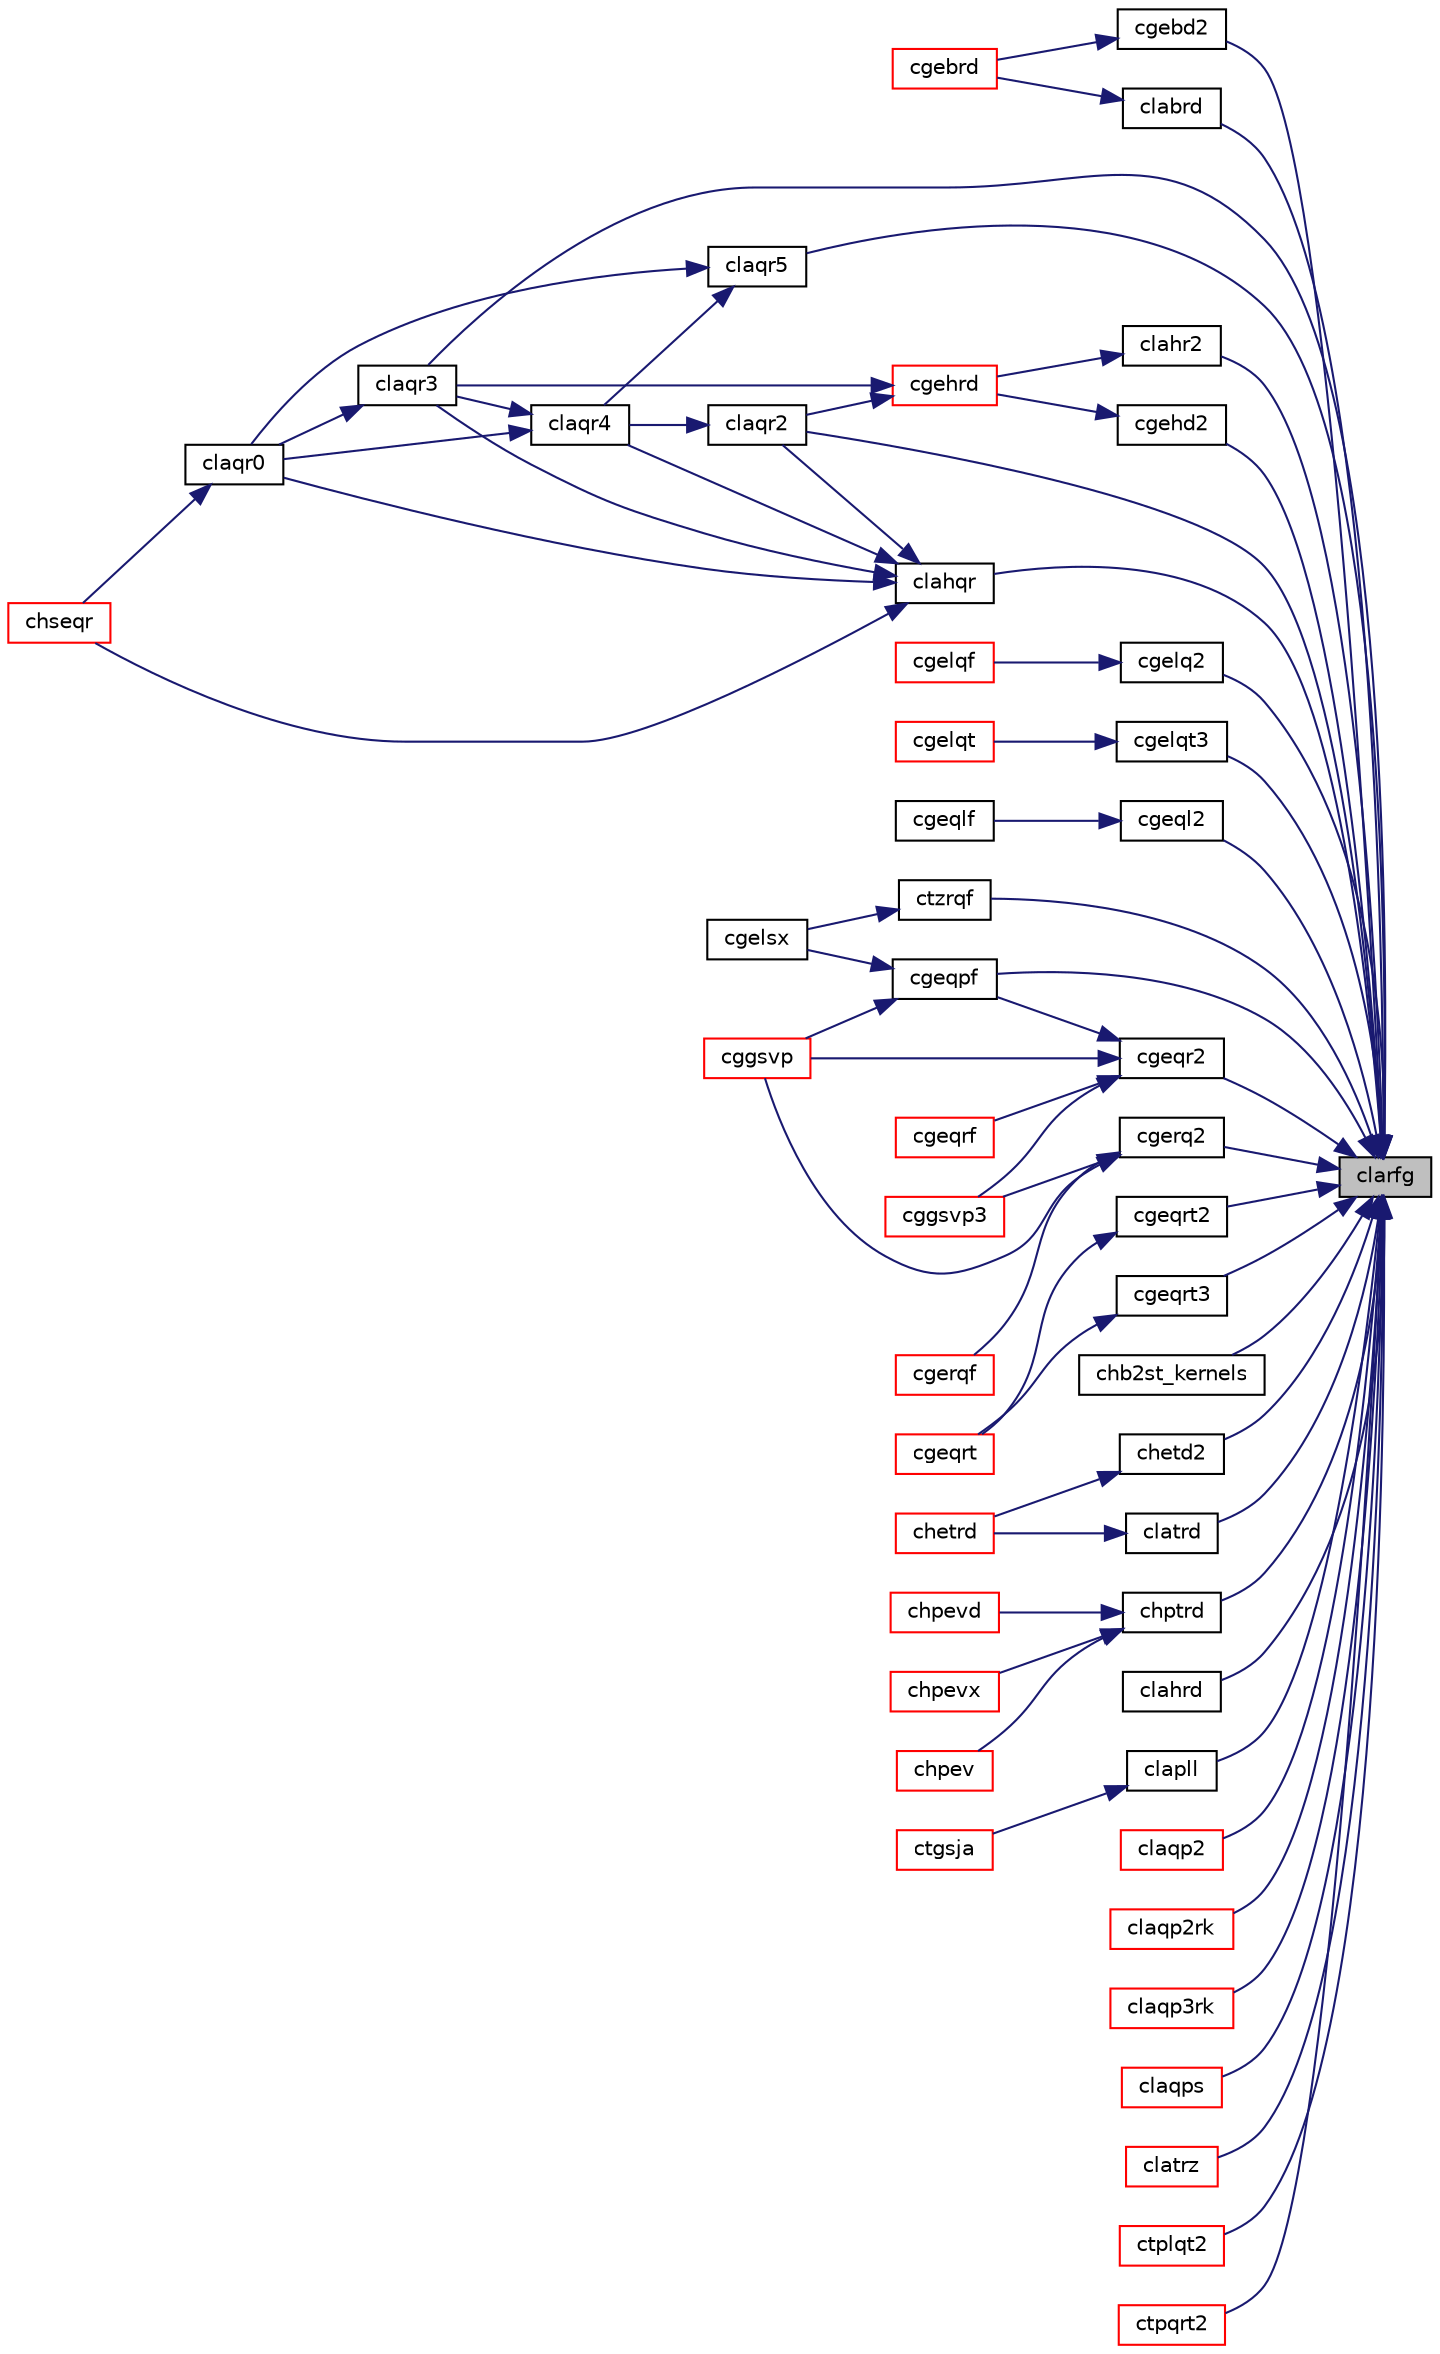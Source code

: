 digraph "clarfg"
{
 // LATEX_PDF_SIZE
  edge [fontname="Helvetica",fontsize="10",labelfontname="Helvetica",labelfontsize="10"];
  node [fontname="Helvetica",fontsize="10",shape=record];
  rankdir="RL";
  Node1 [label="clarfg",height=0.2,width=0.4,color="black", fillcolor="grey75", style="filled", fontcolor="black",tooltip="CLARFG generates an elementary reflector (Householder matrix)."];
  Node1 -> Node2 [dir="back",color="midnightblue",fontsize="10",style="solid",fontname="Helvetica"];
  Node2 [label="cgebd2",height=0.2,width=0.4,color="black", fillcolor="white", style="filled",URL="$cgebd2_8f.html#a3066386c9875ffe61cb0f8299012360a",tooltip="CGEBD2 reduces a general matrix to bidiagonal form using an unblocked algorithm."];
  Node2 -> Node3 [dir="back",color="midnightblue",fontsize="10",style="solid",fontname="Helvetica"];
  Node3 [label="cgebrd",height=0.2,width=0.4,color="red", fillcolor="white", style="filled",URL="$cgebrd_8f.html#a9f4ec4d67a5ab8355936f6252defa8f5",tooltip="CGEBRD"];
  Node1 -> Node12 [dir="back",color="midnightblue",fontsize="10",style="solid",fontname="Helvetica"];
  Node12 [label="cgehd2",height=0.2,width=0.4,color="black", fillcolor="white", style="filled",URL="$cgehd2_8f.html#a4fdab2d1a2dd6e2218ea983a24c1c686",tooltip="CGEHD2 reduces a general square matrix to upper Hessenberg form using an unblocked algorithm."];
  Node12 -> Node13 [dir="back",color="midnightblue",fontsize="10",style="solid",fontname="Helvetica"];
  Node13 [label="cgehrd",height=0.2,width=0.4,color="red", fillcolor="white", style="filled",URL="$cgehrd_8f.html#a28cec12d94bb8978d75179b26a74adb2",tooltip="CGEHRD"];
  Node13 -> Node18 [dir="back",color="midnightblue",fontsize="10",style="solid",fontname="Helvetica"];
  Node18 [label="claqr2",height=0.2,width=0.4,color="black", fillcolor="white", style="filled",URL="$claqr2_8f.html#a85a58eb7c62a7f48f0bf2df90969758e",tooltip="CLAQR2 performs the unitary similarity transformation of a Hessenberg matrix to detect and deflate fu..."];
  Node18 -> Node19 [dir="back",color="midnightblue",fontsize="10",style="solid",fontname="Helvetica"];
  Node19 [label="claqr4",height=0.2,width=0.4,color="black", fillcolor="white", style="filled",URL="$claqr4_8f.html#aa64d58da424edf99ec94401802c0abd0",tooltip="CLAQR4 computes the eigenvalues of a Hessenberg matrix, and optionally the matrices from the Schur de..."];
  Node19 -> Node20 [dir="back",color="midnightblue",fontsize="10",style="solid",fontname="Helvetica"];
  Node20 [label="claqr0",height=0.2,width=0.4,color="black", fillcolor="white", style="filled",URL="$claqr0_8f.html#a4933184366bee4974ea87a9664bcaf8f",tooltip="CLAQR0 computes the eigenvalues of a Hessenberg matrix, and optionally the matrices from the Schur de..."];
  Node20 -> Node21 [dir="back",color="midnightblue",fontsize="10",style="solid",fontname="Helvetica"];
  Node21 [label="chseqr",height=0.2,width=0.4,color="red", fillcolor="white", style="filled",URL="$chseqr_8f.html#ac942d4e00d833830e58c722d270621c8",tooltip="CHSEQR"];
  Node19 -> Node22 [dir="back",color="midnightblue",fontsize="10",style="solid",fontname="Helvetica"];
  Node22 [label="claqr3",height=0.2,width=0.4,color="black", fillcolor="white", style="filled",URL="$claqr3_8f.html#aa7abd9baec48ad30e2e28fc8cc236a1e",tooltip="CLAQR3 performs the unitary similarity transformation of a Hessenberg matrix to detect and deflate fu..."];
  Node22 -> Node20 [dir="back",color="midnightblue",fontsize="10",style="solid",fontname="Helvetica"];
  Node13 -> Node22 [dir="back",color="midnightblue",fontsize="10",style="solid",fontname="Helvetica"];
  Node1 -> Node23 [dir="back",color="midnightblue",fontsize="10",style="solid",fontname="Helvetica"];
  Node23 [label="cgelq2",height=0.2,width=0.4,color="black", fillcolor="white", style="filled",URL="$cgelq2_8f.html#af5aa309786b736467fe6b2353695883f",tooltip="CGELQ2 computes the LQ factorization of a general rectangular matrix using an unblocked algorithm."];
  Node23 -> Node24 [dir="back",color="midnightblue",fontsize="10",style="solid",fontname="Helvetica"];
  Node24 [label="cgelqf",height=0.2,width=0.4,color="red", fillcolor="white", style="filled",URL="$cgelqf_8f.html#ad670e88141738afef1b5580a33e6750f",tooltip="CGELQF"];
  Node1 -> Node35 [dir="back",color="midnightblue",fontsize="10",style="solid",fontname="Helvetica"];
  Node35 [label="cgelqt3",height=0.2,width=0.4,color="black", fillcolor="white", style="filled",URL="$cgelqt3_8f.html#abb576e6f096eb7b999a4ec2f97e59bc2",tooltip="CGELQT3"];
  Node35 -> Node36 [dir="back",color="midnightblue",fontsize="10",style="solid",fontname="Helvetica"];
  Node36 [label="cgelqt",height=0.2,width=0.4,color="red", fillcolor="white", style="filled",URL="$cgelqt_8f.html#a1a3e42d2dea189bfdd5ca5de2a0439e7",tooltip="CGELQT"];
  Node1 -> Node41 [dir="back",color="midnightblue",fontsize="10",style="solid",fontname="Helvetica"];
  Node41 [label="cgeql2",height=0.2,width=0.4,color="black", fillcolor="white", style="filled",URL="$cgeql2_8f.html#a836bdb9b249392a6b4d70ba1e688b247",tooltip="CGEQL2 computes the QL factorization of a general rectangular matrix using an unblocked algorithm."];
  Node41 -> Node42 [dir="back",color="midnightblue",fontsize="10",style="solid",fontname="Helvetica"];
  Node42 [label="cgeqlf",height=0.2,width=0.4,color="black", fillcolor="white", style="filled",URL="$cgeqlf_8f.html#a085bbc018c80dcb9db6bac7f1edb0d5e",tooltip="CGEQLF"];
  Node1 -> Node43 [dir="back",color="midnightblue",fontsize="10",style="solid",fontname="Helvetica"];
  Node43 [label="cgeqpf",height=0.2,width=0.4,color="black", fillcolor="white", style="filled",URL="$cgeqpf_8f.html#ab3dc4404de0aff42eebca8b7bc8de6f3",tooltip="CGEQPF"];
  Node43 -> Node44 [dir="back",color="midnightblue",fontsize="10",style="solid",fontname="Helvetica"];
  Node44 [label="cgelsx",height=0.2,width=0.4,color="black", fillcolor="white", style="filled",URL="$cgelsx_8f.html#a3c220cf53bd0e63da90633205a6b1db2",tooltip="CGELSX solves overdetermined or underdetermined systems for GE matrices"];
  Node43 -> Node45 [dir="back",color="midnightblue",fontsize="10",style="solid",fontname="Helvetica"];
  Node45 [label="cggsvp",height=0.2,width=0.4,color="red", fillcolor="white", style="filled",URL="$cggsvp_8f.html#a4b549630343b55f63bdffaef2c3e18e2",tooltip="CGGSVP"];
  Node1 -> Node47 [dir="back",color="midnightblue",fontsize="10",style="solid",fontname="Helvetica"];
  Node47 [label="cgeqr2",height=0.2,width=0.4,color="black", fillcolor="white", style="filled",URL="$cgeqr2_8f.html#a134d9e0dc9857945b85acc090ca19ade",tooltip="CGEQR2 computes the QR factorization of a general rectangular matrix using an unblocked algorithm."];
  Node47 -> Node43 [dir="back",color="midnightblue",fontsize="10",style="solid",fontname="Helvetica"];
  Node47 -> Node48 [dir="back",color="midnightblue",fontsize="10",style="solid",fontname="Helvetica"];
  Node48 [label="cgeqrf",height=0.2,width=0.4,color="red", fillcolor="white", style="filled",URL="$cgeqrf_8f.html#a333680795e2818318a1c6f6d1a503722",tooltip="CGEQRF"];
  Node47 -> Node45 [dir="back",color="midnightblue",fontsize="10",style="solid",fontname="Helvetica"];
  Node47 -> Node53 [dir="back",color="midnightblue",fontsize="10",style="solid",fontname="Helvetica"];
  Node53 [label="cggsvp3",height=0.2,width=0.4,color="red", fillcolor="white", style="filled",URL="$cggsvp3_8f.html#a92b4f0ed1816bbcba4d325fe96af9fe3",tooltip="CGGSVP3"];
  Node1 -> Node64 [dir="back",color="midnightblue",fontsize="10",style="solid",fontname="Helvetica"];
  Node64 [label="cgeqrt2",height=0.2,width=0.4,color="black", fillcolor="white", style="filled",URL="$cgeqrt2_8f.html#ad4ad3f605b1a33a24e9f4adc82fc0d51",tooltip="CGEQRT2 computes a QR factorization of a general real or complex matrix using the compact WY represen..."];
  Node64 -> Node65 [dir="back",color="midnightblue",fontsize="10",style="solid",fontname="Helvetica"];
  Node65 [label="cgeqrt",height=0.2,width=0.4,color="red", fillcolor="white", style="filled",URL="$cgeqrt_8f.html#af7103c1ce604baf7b0f7946496a72baf",tooltip="CGEQRT"];
  Node1 -> Node69 [dir="back",color="midnightblue",fontsize="10",style="solid",fontname="Helvetica"];
  Node69 [label="cgeqrt3",height=0.2,width=0.4,color="black", fillcolor="white", style="filled",URL="$cgeqrt3_8f.html#a3ce7c8f1eb723ddba558d46a3e518635",tooltip="CGEQRT3 recursively computes a QR factorization of a general real or complex matrix using the compact..."];
  Node69 -> Node65 [dir="back",color="midnightblue",fontsize="10",style="solid",fontname="Helvetica"];
  Node1 -> Node70 [dir="back",color="midnightblue",fontsize="10",style="solid",fontname="Helvetica"];
  Node70 [label="cgerq2",height=0.2,width=0.4,color="black", fillcolor="white", style="filled",URL="$cgerq2_8f.html#a6e2b93235b0ed01d7ddb3fa293e9c45d",tooltip="CGERQ2 computes the RQ factorization of a general rectangular matrix using an unblocked algorithm."];
  Node70 -> Node71 [dir="back",color="midnightblue",fontsize="10",style="solid",fontname="Helvetica"];
  Node71 [label="cgerqf",height=0.2,width=0.4,color="red", fillcolor="white", style="filled",URL="$cgerqf_8f.html#a41b858b70f94d64cf34df25b287f1af8",tooltip="CGERQF"];
  Node70 -> Node45 [dir="back",color="midnightblue",fontsize="10",style="solid",fontname="Helvetica"];
  Node70 -> Node53 [dir="back",color="midnightblue",fontsize="10",style="solid",fontname="Helvetica"];
  Node1 -> Node72 [dir="back",color="midnightblue",fontsize="10",style="solid",fontname="Helvetica"];
  Node72 [label="chb2st_kernels",height=0.2,width=0.4,color="black", fillcolor="white", style="filled",URL="$chb2st__kernels_8f.html#a41dea4d9dc840f27edd60949f1dc1e95",tooltip="CHB2ST_KERNELS"];
  Node1 -> Node73 [dir="back",color="midnightblue",fontsize="10",style="solid",fontname="Helvetica"];
  Node73 [label="chetd2",height=0.2,width=0.4,color="black", fillcolor="white", style="filled",URL="$chetd2_8f.html#a4a93e0522d4d3aa68c54c9b6ebdfbce9",tooltip="CHETD2 reduces a Hermitian matrix to real symmetric tridiagonal form by an unitary similarity transfo..."];
  Node73 -> Node74 [dir="back",color="midnightblue",fontsize="10",style="solid",fontname="Helvetica"];
  Node74 [label="chetrd",height=0.2,width=0.4,color="red", fillcolor="white", style="filled",URL="$chetrd_8f.html#afacb74520e4816c134bc0b2ff61d25f1",tooltip="CHETRD"];
  Node1 -> Node82 [dir="back",color="midnightblue",fontsize="10",style="solid",fontname="Helvetica"];
  Node82 [label="chptrd",height=0.2,width=0.4,color="black", fillcolor="white", style="filled",URL="$chptrd_8f.html#a1b8890cb83b27c4a5699ddcc779a2c0f",tooltip="CHPTRD"];
  Node82 -> Node83 [dir="back",color="midnightblue",fontsize="10",style="solid",fontname="Helvetica"];
  Node83 [label="chpev",height=0.2,width=0.4,color="red", fillcolor="white", style="filled",URL="$chpev_8f.html#a2b95e0e93b0800ce9640b9f3751b5793",tooltip="CHPEV computes the eigenvalues and, optionally, the left and/or right eigenvectors for OTHER matrices"];
  Node82 -> Node85 [dir="back",color="midnightblue",fontsize="10",style="solid",fontname="Helvetica"];
  Node85 [label="chpevd",height=0.2,width=0.4,color="red", fillcolor="white", style="filled",URL="$chpevd_8f.html#ae9a6d7c0d0e9908ee1586104c84760dc",tooltip="CHPEVD computes the eigenvalues and, optionally, the left and/or right eigenvectors for OTHER matrice..."];
  Node82 -> Node87 [dir="back",color="midnightblue",fontsize="10",style="solid",fontname="Helvetica"];
  Node87 [label="chpevx",height=0.2,width=0.4,color="red", fillcolor="white", style="filled",URL="$chpevx_8f.html#ae8af67b404d7c0f3cfc568c56c4e239b",tooltip="CHPEVX computes the eigenvalues and, optionally, the left and/or right eigenvectors for OTHER matrice..."];
  Node1 -> Node89 [dir="back",color="midnightblue",fontsize="10",style="solid",fontname="Helvetica"];
  Node89 [label="clabrd",height=0.2,width=0.4,color="black", fillcolor="white", style="filled",URL="$clabrd_8f.html#a2c44f4f0e40d70261beb2236d3df22d7",tooltip="CLABRD reduces the first nb rows and columns of a general matrix to a bidiagonal form."];
  Node89 -> Node3 [dir="back",color="midnightblue",fontsize="10",style="solid",fontname="Helvetica"];
  Node1 -> Node90 [dir="back",color="midnightblue",fontsize="10",style="solid",fontname="Helvetica"];
  Node90 [label="clahqr",height=0.2,width=0.4,color="black", fillcolor="white", style="filled",URL="$clahqr_8f.html#adcbbd5854890ff535070cb8477b9dfb6",tooltip="CLAHQR computes the eigenvalues and Schur factorization of an upper Hessenberg matrix,..."];
  Node90 -> Node21 [dir="back",color="midnightblue",fontsize="10",style="solid",fontname="Helvetica"];
  Node90 -> Node20 [dir="back",color="midnightblue",fontsize="10",style="solid",fontname="Helvetica"];
  Node90 -> Node18 [dir="back",color="midnightblue",fontsize="10",style="solid",fontname="Helvetica"];
  Node90 -> Node22 [dir="back",color="midnightblue",fontsize="10",style="solid",fontname="Helvetica"];
  Node90 -> Node19 [dir="back",color="midnightblue",fontsize="10",style="solid",fontname="Helvetica"];
  Node1 -> Node91 [dir="back",color="midnightblue",fontsize="10",style="solid",fontname="Helvetica"];
  Node91 [label="clahr2",height=0.2,width=0.4,color="black", fillcolor="white", style="filled",URL="$clahr2_8f.html#a7ac7544313faffcaafacecb67969e587",tooltip="CLAHR2 reduces the specified number of first columns of a general rectangular matrix A so that elemen..."];
  Node91 -> Node13 [dir="back",color="midnightblue",fontsize="10",style="solid",fontname="Helvetica"];
  Node1 -> Node92 [dir="back",color="midnightblue",fontsize="10",style="solid",fontname="Helvetica"];
  Node92 [label="clahrd",height=0.2,width=0.4,color="black", fillcolor="white", style="filled",URL="$clahrd_8f.html#aa426c7951b1919de36cd6ddbc29b9a58",tooltip="CLAHRD reduces the first nb columns of a general rectangular matrix A so that elements below the k-th..."];
  Node1 -> Node93 [dir="back",color="midnightblue",fontsize="10",style="solid",fontname="Helvetica"];
  Node93 [label="clapll",height=0.2,width=0.4,color="black", fillcolor="white", style="filled",URL="$clapll_8f.html#aad2bd9b944412d562d4f5886198b42ed",tooltip="CLAPLL measures the linear dependence of two vectors."];
  Node93 -> Node94 [dir="back",color="midnightblue",fontsize="10",style="solid",fontname="Helvetica"];
  Node94 [label="ctgsja",height=0.2,width=0.4,color="red", fillcolor="white", style="filled",URL="$ctgsja_8f.html#adc1cdf53766720a2d1d85f9186f059c1",tooltip="CTGSJA"];
  Node1 -> Node95 [dir="back",color="midnightblue",fontsize="10",style="solid",fontname="Helvetica"];
  Node95 [label="claqp2",height=0.2,width=0.4,color="red", fillcolor="white", style="filled",URL="$claqp2_8f.html#a7f8a4e460d67969566c16fd87c40da7f",tooltip="CLAQP2 computes a QR factorization with column pivoting of the matrix block."];
  Node1 -> Node96 [dir="back",color="midnightblue",fontsize="10",style="solid",fontname="Helvetica"];
  Node96 [label="claqp2rk",height=0.2,width=0.4,color="red", fillcolor="white", style="filled",URL="$claqp2rk_8f.html#aac818a086712f1167265646fdd7f2b5c",tooltip="CLAQP2RK computes truncated QR factorization with column pivoting of a complex matrix block using Lev..."];
  Node1 -> Node98 [dir="back",color="midnightblue",fontsize="10",style="solid",fontname="Helvetica"];
  Node98 [label="claqp3rk",height=0.2,width=0.4,color="red", fillcolor="white", style="filled",URL="$claqp3rk_8f.html#a845eb07289833f21bc4d8c61ecb6b6f0",tooltip="CLAQP3RK computes a step of truncated QR factorization with column pivoting of a complex m-by-n matri..."];
  Node1 -> Node99 [dir="back",color="midnightblue",fontsize="10",style="solid",fontname="Helvetica"];
  Node99 [label="claqps",height=0.2,width=0.4,color="red", fillcolor="white", style="filled",URL="$claqps_8f.html#ab49e6140e8e4e82cb86ee10aa6c8a49a",tooltip="CLAQPS computes a step of QR factorization with column pivoting of a real m-by-n matrix A by using BL..."];
  Node1 -> Node18 [dir="back",color="midnightblue",fontsize="10",style="solid",fontname="Helvetica"];
  Node1 -> Node22 [dir="back",color="midnightblue",fontsize="10",style="solid",fontname="Helvetica"];
  Node1 -> Node100 [dir="back",color="midnightblue",fontsize="10",style="solid",fontname="Helvetica"];
  Node100 [label="claqr5",height=0.2,width=0.4,color="black", fillcolor="white", style="filled",URL="$claqr5_8f.html#a1c97d7cbd416671ed877fc5489dec086",tooltip="CLAQR5 performs a single small-bulge multi-shift QR sweep."];
  Node100 -> Node20 [dir="back",color="midnightblue",fontsize="10",style="solid",fontname="Helvetica"];
  Node100 -> Node19 [dir="back",color="midnightblue",fontsize="10",style="solid",fontname="Helvetica"];
  Node1 -> Node101 [dir="back",color="midnightblue",fontsize="10",style="solid",fontname="Helvetica"];
  Node101 [label="clatrd",height=0.2,width=0.4,color="black", fillcolor="white", style="filled",URL="$clatrd_8f.html#a696706ee9b77b41803ddcf18baf5d978",tooltip="CLATRD reduces the first nb rows and columns of a symmetric/Hermitian matrix A to real tridiagonal fo..."];
  Node101 -> Node74 [dir="back",color="midnightblue",fontsize="10",style="solid",fontname="Helvetica"];
  Node1 -> Node102 [dir="back",color="midnightblue",fontsize="10",style="solid",fontname="Helvetica"];
  Node102 [label="clatrz",height=0.2,width=0.4,color="red", fillcolor="white", style="filled",URL="$clatrz_8f.html#a943526ad3c46d744601c6838dec3a20d",tooltip="CLATRZ factors an upper trapezoidal matrix by means of unitary transformations."];
  Node1 -> Node104 [dir="back",color="midnightblue",fontsize="10",style="solid",fontname="Helvetica"];
  Node104 [label="ctplqt2",height=0.2,width=0.4,color="red", fillcolor="white", style="filled",URL="$ctplqt2_8f.html#acd14e4bf05c8ecf32edf4df6d869f82b",tooltip="CTPLQT2"];
  Node1 -> Node106 [dir="back",color="midnightblue",fontsize="10",style="solid",fontname="Helvetica"];
  Node106 [label="ctpqrt2",height=0.2,width=0.4,color="red", fillcolor="white", style="filled",URL="$ctpqrt2_8f.html#af43d372a211a762f640d9de7b20771e8",tooltip="CTPQRT2 computes a QR factorization of a real or complex \"triangular-pentagonal\" matrix,..."];
  Node1 -> Node108 [dir="back",color="midnightblue",fontsize="10",style="solid",fontname="Helvetica"];
  Node108 [label="ctzrqf",height=0.2,width=0.4,color="black", fillcolor="white", style="filled",URL="$ctzrqf_8f.html#a5e3bee94d339ef0f508f0c839ee966fc",tooltip="CTZRQF"];
  Node108 -> Node44 [dir="back",color="midnightblue",fontsize="10",style="solid",fontname="Helvetica"];
}
